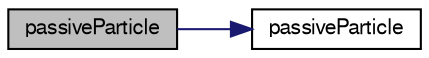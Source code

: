 digraph "passiveParticle"
{
  bgcolor="transparent";
  edge [fontname="FreeSans",fontsize="10",labelfontname="FreeSans",labelfontsize="10"];
  node [fontname="FreeSans",fontsize="10",shape=record];
  rankdir="LR";
  Node4 [label="passiveParticle",height=0.2,width=0.4,color="black", fillcolor="grey75", style="filled", fontcolor="black"];
  Node4 -> Node5 [color="midnightblue",fontsize="10",style="solid",fontname="FreeSans"];
  Node5 [label="passiveParticle",height=0.2,width=0.4,color="black",URL="$a23598.html#ad2e2acfdc11d6bc8da817377a1592aec",tooltip="Construct from components. "];
}
